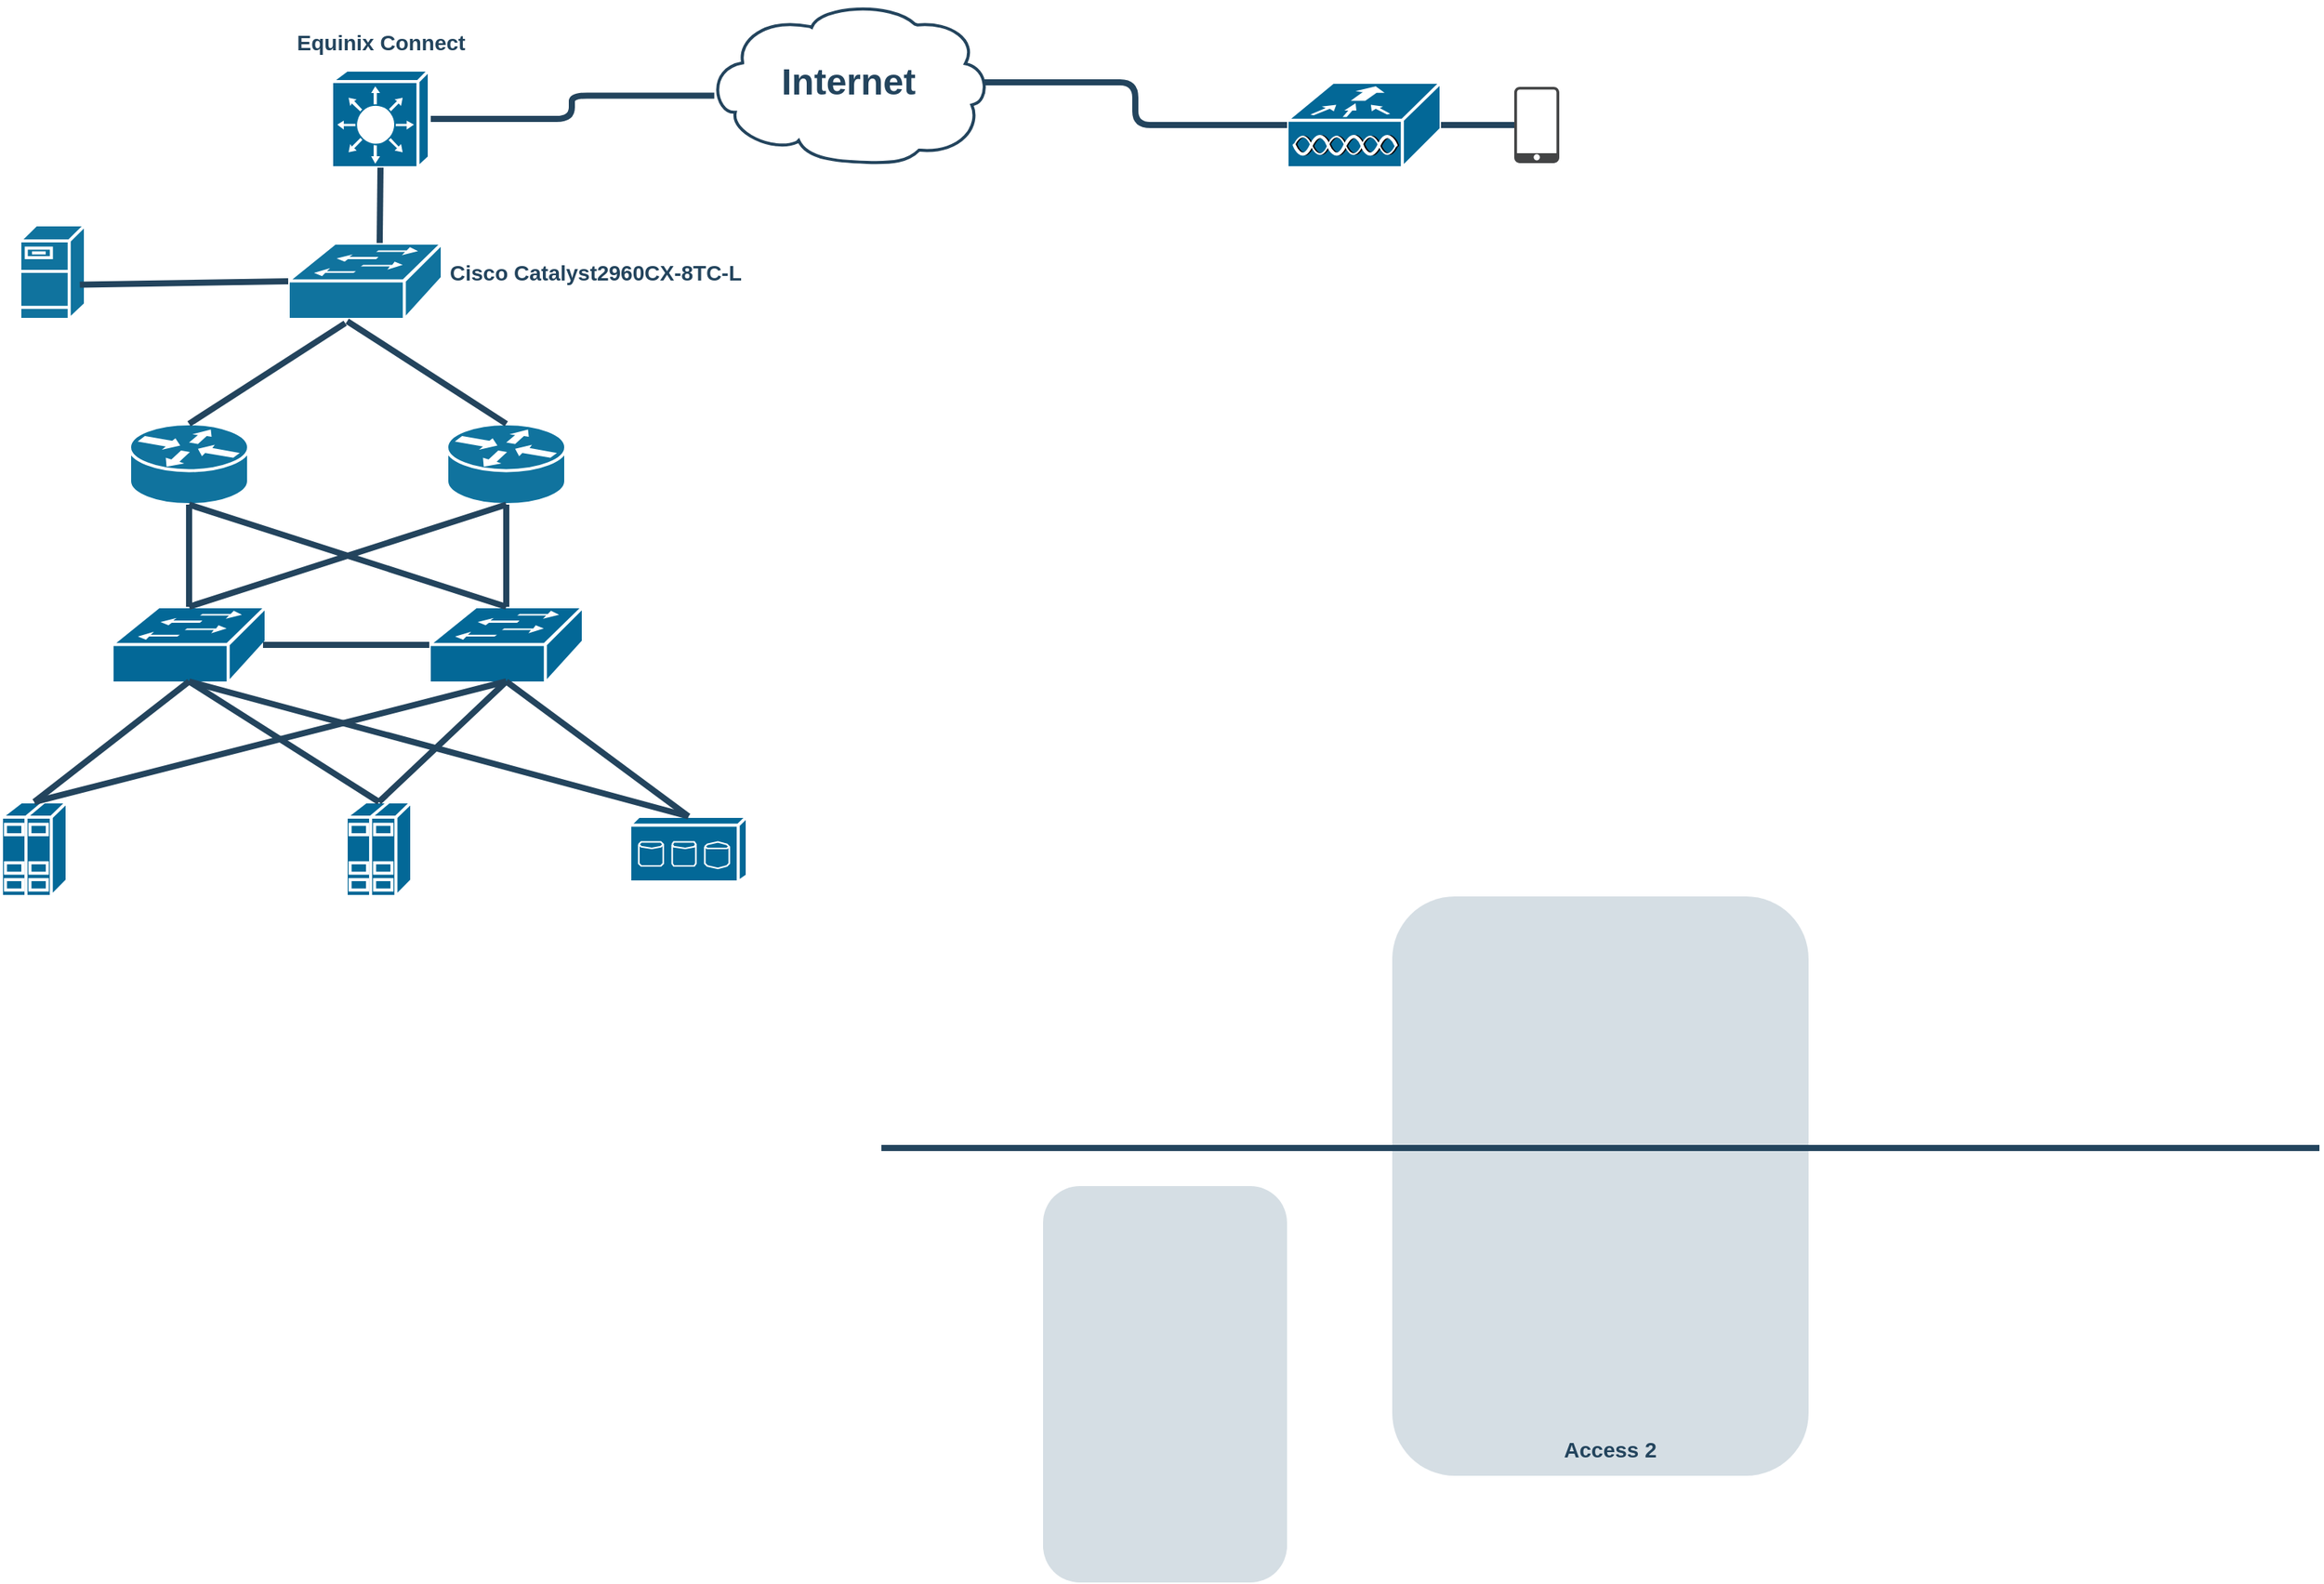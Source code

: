 <mxfile version="26.2.14">
  <diagram id="6a731a19-8d31-9384-78a2-239565b7b9f0" name="Page-1">
    <mxGraphModel dx="2066" dy="1137" grid="1" gridSize="10" guides="1" tooltips="1" connect="1" arrows="1" fold="1" page="1" pageScale="1" pageWidth="827" pageHeight="1169" background="none" math="0" shadow="0">
      <root>
        <mxCell id="0" />
        <mxCell id="1" parent="0" />
        <mxCell id="2086" value="" style="rounded=1;whiteSpace=wrap;html=1;strokeColor=none;fillColor=#BAC8D3;fontSize=24;fontColor=#23445D;align=center;opacity=60;" parent="1" vertex="1">
          <mxGeometry x="1241" y="850" width="160" height="260" as="geometry" />
        </mxCell>
        <mxCell id="2089" value="" style="rounded=1;whiteSpace=wrap;html=1;strokeColor=none;fillColor=#BAC8D3;fontSize=24;fontColor=#23445D;align=center;opacity=60;" parent="1" vertex="1">
          <mxGeometry x="1470" y="660" width="273" height="380" as="geometry" />
        </mxCell>
        <mxCell id="2109" value="Internet" style="shape=mxgraph.cisco.storage.cloud;html=1;dashed=0;strokeColor=#23445D;fillColor=#ffffff;strokeWidth=2;fontFamily=Helvetica;fontSize=24;fontColor=#23445D;align=center;fontStyle=1" parent="1" vertex="1">
          <mxGeometry x="1020" y="73" width="186" height="106" as="geometry" />
        </mxCell>
        <mxCell id="2134" value="" style="shape=mxgraph.cisco.routers.router;html=1;dashed=0;fillColor=#10739E;strokeColor=#ffffff;strokeWidth=2;verticalLabelPosition=bottom;verticalAlign=top;fontFamily=Helvetica;fontSize=36;fontColor=#FFB366" parent="1" vertex="1">
          <mxGeometry x="642" y="350" width="78" height="53" as="geometry" />
        </mxCell>
        <mxCell id="2138" value="" style="shape=mxgraph.cisco.routers.router;html=1;dashed=0;fillColor=#10739E;strokeColor=#ffffff;strokeWidth=2;verticalLabelPosition=bottom;verticalAlign=top;fontFamily=Helvetica;fontSize=36;fontColor=#FFB366" parent="1" vertex="1">
          <mxGeometry x="850" y="350" width="78" height="53" as="geometry" />
        </mxCell>
        <mxCell id="2154" value="" style="line;html=1;strokeColor=#23445D;" parent="1" vertex="1">
          <mxGeometry x="1135" y="820" width="943" height="10" as="geometry" />
        </mxCell>
        <mxCell id="2163" value="" style="edgeStyle=elbowEdgeStyle;elbow=horizontal;endArrow=none;html=1;strokeColor=#23445D;endFill=0;strokeWidth=4;rounded=1;exitX=1;exitY=0.5;exitDx=0;exitDy=0;exitPerimeter=0;entryX=0.029;entryY=0.582;entryDx=0;entryDy=0;entryPerimeter=0;" parent="1" source="QWuc4iYJcbe0LNEVUwJk-2259" edge="1" target="2109">
          <mxGeometry width="100" height="100" relative="1" as="geometry">
            <mxPoint x="894.22" y="146.92" as="sourcePoint" />
            <mxPoint x="939.498" y="182.003" as="targetPoint" />
          </mxGeometry>
        </mxCell>
        <mxCell id="2230" value="Access 2" style="rounded=1;whiteSpace=wrap;html=1;strokeColor=none;fillColor=none;fontSize=14;fontColor=#23445D;align=center;fontStyle=1" parent="1" vertex="1">
          <mxGeometry x="1565" y="1013" width="96" height="19" as="geometry" />
        </mxCell>
        <mxCell id="2257" style="edgeStyle=orthogonalEdgeStyle;curved=1;rounded=0;jumpStyle=none;html=1;exitX=0.75;exitY=0;entryX=0.75;entryY=0;shadow=0;labelBackgroundColor=#ffffff;startArrow=none;startFill=0;endArrow=none;endFill=0;endSize=10;jettySize=auto;orthogonalLoop=1;strokeColor=#23445D;strokeWidth=2;fillColor=#F08705;fontFamily=Helvetica;fontSize=25;fontColor=#23445D;align=left;" parent="1" edge="1">
          <mxGeometry relative="1" as="geometry">
            <mxPoint x="1523.75" y="190" as="sourcePoint" />
            <mxPoint x="1523.75" y="190" as="targetPoint" />
          </mxGeometry>
        </mxCell>
        <mxCell id="QWuc4iYJcbe0LNEVUwJk-2257" value="" style="shape=mxgraph.cisco.servers.fileserver;html=1;dashed=0;fillColor=#10739E;strokeColor=#ffffff;strokeWidth=2;verticalLabelPosition=bottom;verticalAlign=top;fontFamily=Helvetica;fontSize=36;fontColor=#FFB366" vertex="1" parent="1">
          <mxGeometry x="570" y="219.5" width="43" height="62" as="geometry" />
        </mxCell>
        <mxCell id="QWuc4iYJcbe0LNEVUwJk-2258" value="" style="shape=mxgraph.cisco.switches.workgroup_switch;html=1;dashed=0;fillColor=#10739E;strokeColor=#ffffff;strokeWidth=2;verticalLabelPosition=bottom;verticalAlign=top;fontFamily=Helvetica;fontSize=36;fontColor=#FFB366" vertex="1" parent="1">
          <mxGeometry x="746" y="231.5" width="101" height="50" as="geometry" />
        </mxCell>
        <mxCell id="QWuc4iYJcbe0LNEVUwJk-2259" value="" style="shape=mxgraph.cisco.switches.layer_3_switch;sketch=0;html=1;pointerEvents=1;dashed=0;fillColor=#036897;strokeColor=#ffffff;strokeWidth=2;verticalLabelPosition=bottom;verticalAlign=top;align=center;outlineConnect=0;" vertex="1" parent="1">
          <mxGeometry x="774.5" y="118" width="64" height="64" as="geometry" />
        </mxCell>
        <mxCell id="QWuc4iYJcbe0LNEVUwJk-2260" value="" style="elbow=horizontal;endArrow=none;html=1;strokeColor=#23445D;endFill=0;strokeWidth=4;rounded=1;exitX=0.5;exitY=1;exitDx=0;exitDy=0;exitPerimeter=0;entryX=0.594;entryY=-0.003;entryDx=0;entryDy=0;entryPerimeter=0;" edge="1" parent="1" source="QWuc4iYJcbe0LNEVUwJk-2259" target="QWuc4iYJcbe0LNEVUwJk-2258">
          <mxGeometry width="100" height="100" relative="1" as="geometry">
            <mxPoint x="1007" y="124" as="sourcePoint" />
            <mxPoint x="851" y="154" as="targetPoint" />
          </mxGeometry>
        </mxCell>
        <mxCell id="QWuc4iYJcbe0LNEVUwJk-2261" value="" style="elbow=horizontal;endArrow=none;html=1;strokeColor=#23445D;endFill=0;strokeWidth=4;rounded=1;exitX=0.37;exitY=1.05;exitDx=0;exitDy=0;exitPerimeter=0;entryX=0.5;entryY=0;entryDx=0;entryDy=0;entryPerimeter=0;" edge="1" parent="1" source="QWuc4iYJcbe0LNEVUwJk-2258" target="2134">
          <mxGeometry width="100" height="100" relative="1" as="geometry">
            <mxPoint x="819" y="192" as="sourcePoint" />
            <mxPoint x="816" y="241" as="targetPoint" />
          </mxGeometry>
        </mxCell>
        <mxCell id="QWuc4iYJcbe0LNEVUwJk-2262" value="" style="elbow=horizontal;endArrow=none;html=1;strokeColor=#23445D;endFill=0;strokeWidth=4;rounded=1;exitX=0.383;exitY=1.023;exitDx=0;exitDy=0;exitPerimeter=0;entryX=0.5;entryY=0;entryDx=0;entryDy=0;entryPerimeter=0;" edge="1" parent="1" source="QWuc4iYJcbe0LNEVUwJk-2258" target="2138">
          <mxGeometry width="100" height="100" relative="1" as="geometry">
            <mxPoint x="793" y="294" as="sourcePoint" />
            <mxPoint x="681" y="420" as="targetPoint" />
          </mxGeometry>
        </mxCell>
        <mxCell id="QWuc4iYJcbe0LNEVUwJk-2263" value="" style="shape=mxgraph.cisco.switches.workgroup_switch;sketch=0;html=1;pointerEvents=1;dashed=0;fillColor=#036897;strokeColor=#ffffff;strokeWidth=2;verticalLabelPosition=bottom;verticalAlign=top;align=center;outlineConnect=0;" vertex="1" parent="1">
          <mxGeometry x="838.5" y="470" width="101" height="50" as="geometry" />
        </mxCell>
        <mxCell id="QWuc4iYJcbe0LNEVUwJk-2264" value="" style="shape=mxgraph.cisco.switches.workgroup_switch;sketch=0;html=1;pointerEvents=1;dashed=0;fillColor=#036897;strokeColor=#ffffff;strokeWidth=2;verticalLabelPosition=bottom;verticalAlign=top;align=center;outlineConnect=0;" vertex="1" parent="1">
          <mxGeometry x="630.5" y="470" width="101" height="50" as="geometry" />
        </mxCell>
        <mxCell id="QWuc4iYJcbe0LNEVUwJk-2265" value="" style="elbow=horizontal;endArrow=none;html=1;strokeColor=#23445D;endFill=0;strokeWidth=4;rounded=1;exitX=0.98;exitY=0.5;exitDx=0;exitDy=0;exitPerimeter=0;" edge="1" parent="1" source="QWuc4iYJcbe0LNEVUwJk-2264" target="QWuc4iYJcbe0LNEVUwJk-2263">
          <mxGeometry width="100" height="100" relative="1" as="geometry">
            <mxPoint x="795" y="293" as="sourcePoint" />
            <mxPoint x="899" y="420" as="targetPoint" />
          </mxGeometry>
        </mxCell>
        <mxCell id="QWuc4iYJcbe0LNEVUwJk-2266" value="" style="elbow=horizontal;endArrow=none;html=1;strokeColor=#23445D;endFill=0;strokeWidth=4;rounded=1;exitX=0.5;exitY=1;exitDx=0;exitDy=0;exitPerimeter=0;" edge="1" parent="1" source="2134" target="QWuc4iYJcbe0LNEVUwJk-2264">
          <mxGeometry width="100" height="100" relative="1" as="geometry">
            <mxPoint x="728" y="620" as="sourcePoint" />
            <mxPoint x="870" y="616" as="targetPoint" />
          </mxGeometry>
        </mxCell>
        <mxCell id="QWuc4iYJcbe0LNEVUwJk-2267" value="" style="elbow=horizontal;endArrow=none;html=1;strokeColor=#23445D;endFill=0;strokeWidth=4;rounded=1;exitX=0.5;exitY=1;exitDx=0;exitDy=0;exitPerimeter=0;entryX=0.5;entryY=0;entryDx=0;entryDy=0;entryPerimeter=0;" edge="1" parent="1" source="2134" target="QWuc4iYJcbe0LNEVUwJk-2263">
          <mxGeometry width="100" height="100" relative="1" as="geometry">
            <mxPoint x="681" y="473" as="sourcePoint" />
            <mxPoint x="680" y="595" as="targetPoint" />
          </mxGeometry>
        </mxCell>
        <mxCell id="QWuc4iYJcbe0LNEVUwJk-2269" value="" style="elbow=horizontal;endArrow=none;html=1;strokeColor=#23445D;endFill=0;strokeWidth=4;rounded=1;exitX=0.5;exitY=1;exitDx=0;exitDy=0;exitPerimeter=0;entryX=0.5;entryY=0;entryDx=0;entryDy=0;entryPerimeter=0;" edge="1" parent="1" source="2138" target="QWuc4iYJcbe0LNEVUwJk-2263">
          <mxGeometry width="100" height="100" relative="1" as="geometry">
            <mxPoint x="681" y="473" as="sourcePoint" />
            <mxPoint x="921" y="590" as="targetPoint" />
          </mxGeometry>
        </mxCell>
        <mxCell id="QWuc4iYJcbe0LNEVUwJk-2270" value="" style="elbow=horizontal;endArrow=none;html=1;strokeColor=#23445D;endFill=0;strokeWidth=4;rounded=1;exitX=0.5;exitY=1;exitDx=0;exitDy=0;exitPerimeter=0;entryX=0.5;entryY=0;entryDx=0;entryDy=0;entryPerimeter=0;" edge="1" parent="1" source="2138" target="QWuc4iYJcbe0LNEVUwJk-2264">
          <mxGeometry width="100" height="100" relative="1" as="geometry">
            <mxPoint x="899" y="473" as="sourcePoint" />
            <mxPoint x="931" y="600" as="targetPoint" />
          </mxGeometry>
        </mxCell>
        <mxCell id="QWuc4iYJcbe0LNEVUwJk-2271" value="" style="shape=mxgraph.cisco.servers.standard_host;sketch=0;html=1;pointerEvents=1;dashed=0;fillColor=#036897;strokeColor=#ffffff;strokeWidth=2;verticalLabelPosition=bottom;verticalAlign=top;align=center;outlineConnect=0;" vertex="1" parent="1">
          <mxGeometry x="558" y="598" width="43" height="62" as="geometry" />
        </mxCell>
        <mxCell id="QWuc4iYJcbe0LNEVUwJk-2272" value="" style="shape=mxgraph.cisco.servers.standard_host;sketch=0;html=1;pointerEvents=1;dashed=0;fillColor=#036897;strokeColor=#ffffff;strokeWidth=2;verticalLabelPosition=bottom;verticalAlign=top;align=center;outlineConnect=0;" vertex="1" parent="1">
          <mxGeometry x="784" y="598" width="43" height="62" as="geometry" />
        </mxCell>
        <mxCell id="QWuc4iYJcbe0LNEVUwJk-2273" value="" style="elbow=horizontal;endArrow=none;html=1;strokeColor=#23445D;endFill=0;strokeWidth=4;rounded=1;exitX=0.5;exitY=0.98;exitDx=0;exitDy=0;exitPerimeter=0;entryX=0.5;entryY=0;entryDx=0;entryDy=0;entryPerimeter=0;" edge="1" parent="1" source="QWuc4iYJcbe0LNEVUwJk-2264" target="QWuc4iYJcbe0LNEVUwJk-2271">
          <mxGeometry width="100" height="100" relative="1" as="geometry">
            <mxPoint x="899" y="413" as="sourcePoint" />
            <mxPoint x="691" y="480" as="targetPoint" />
          </mxGeometry>
        </mxCell>
        <mxCell id="QWuc4iYJcbe0LNEVUwJk-2277" value="" style="elbow=horizontal;endArrow=none;html=1;strokeColor=#23445D;endFill=0;strokeWidth=4;rounded=1;entryX=0.5;entryY=0;entryDx=0;entryDy=0;entryPerimeter=0;exitX=0.5;exitY=0.98;exitDx=0;exitDy=0;exitPerimeter=0;" edge="1" parent="1" source="QWuc4iYJcbe0LNEVUwJk-2264" target="QWuc4iYJcbe0LNEVUwJk-2272">
          <mxGeometry width="100" height="100" relative="1" as="geometry">
            <mxPoint x="680" y="540" as="sourcePoint" />
            <mxPoint x="721" y="638" as="targetPoint" />
          </mxGeometry>
        </mxCell>
        <mxCell id="QWuc4iYJcbe0LNEVUwJk-2278" value="" style="elbow=horizontal;endArrow=none;html=1;strokeColor=#23445D;endFill=0;strokeWidth=4;rounded=1;entryX=0.5;entryY=0;entryDx=0;entryDy=0;entryPerimeter=0;exitX=0.5;exitY=0.98;exitDx=0;exitDy=0;exitPerimeter=0;" edge="1" parent="1" source="QWuc4iYJcbe0LNEVUwJk-2263" target="QWuc4iYJcbe0LNEVUwJk-2272">
          <mxGeometry width="100" height="100" relative="1" as="geometry">
            <mxPoint x="691" y="529" as="sourcePoint" />
            <mxPoint x="902" y="608" as="targetPoint" />
          </mxGeometry>
        </mxCell>
        <mxCell id="QWuc4iYJcbe0LNEVUwJk-2279" value="" style="elbow=horizontal;endArrow=none;html=1;strokeColor=#23445D;endFill=0;strokeWidth=4;rounded=1;exitX=0.5;exitY=0.98;exitDx=0;exitDy=0;exitPerimeter=0;entryX=0.5;entryY=0;entryDx=0;entryDy=0;entryPerimeter=0;" edge="1" parent="1" source="QWuc4iYJcbe0LNEVUwJk-2263" target="QWuc4iYJcbe0LNEVUwJk-2271">
          <mxGeometry width="100" height="100" relative="1" as="geometry">
            <mxPoint x="899" y="529" as="sourcePoint" />
            <mxPoint x="810" y="640" as="targetPoint" />
          </mxGeometry>
        </mxCell>
        <mxCell id="QWuc4iYJcbe0LNEVUwJk-2282" value="" style="shape=mxgraph.cisco.storage.fc_storage;sketch=0;html=1;pointerEvents=1;dashed=0;fillColor=#036897;strokeColor=#ffffff;strokeWidth=2;verticalLabelPosition=bottom;verticalAlign=top;align=center;outlineConnect=0;" vertex="1" parent="1">
          <mxGeometry x="970" y="607.5" width="77" height="43" as="geometry" />
        </mxCell>
        <mxCell id="QWuc4iYJcbe0LNEVUwJk-2283" value="" style="elbow=horizontal;endArrow=none;html=1;strokeColor=#23445D;endFill=0;strokeWidth=4;rounded=1;entryX=0.5;entryY=0;entryDx=0;entryDy=0;entryPerimeter=0;exitX=0.5;exitY=0.98;exitDx=0;exitDy=0;exitPerimeter=0;" edge="1" parent="1" source="QWuc4iYJcbe0LNEVUwJk-2264" target="QWuc4iYJcbe0LNEVUwJk-2282">
          <mxGeometry width="100" height="100" relative="1" as="geometry">
            <mxPoint x="691" y="529" as="sourcePoint" />
            <mxPoint x="902" y="608" as="targetPoint" />
          </mxGeometry>
        </mxCell>
        <mxCell id="QWuc4iYJcbe0LNEVUwJk-2284" value="" style="elbow=horizontal;endArrow=none;html=1;strokeColor=#23445D;endFill=0;strokeWidth=4;rounded=1;entryX=0.5;entryY=0;entryDx=0;entryDy=0;entryPerimeter=0;exitX=0.5;exitY=0.98;exitDx=0;exitDy=0;exitPerimeter=0;" edge="1" parent="1" source="QWuc4iYJcbe0LNEVUwJk-2263" target="QWuc4iYJcbe0LNEVUwJk-2282">
          <mxGeometry width="100" height="100" relative="1" as="geometry">
            <mxPoint x="691" y="529" as="sourcePoint" />
            <mxPoint x="1049" y="618" as="targetPoint" />
          </mxGeometry>
        </mxCell>
        <mxCell id="QWuc4iYJcbe0LNEVUwJk-2285" value="" style="shape=mxgraph.cisco.wireless.wlan_controller;sketch=0;html=1;pointerEvents=1;dashed=0;fillColor=#036897;strokeColor=#ffffff;strokeWidth=2;verticalLabelPosition=bottom;verticalAlign=top;align=center;outlineConnect=0;" vertex="1" parent="1">
          <mxGeometry x="1401" y="126" width="101" height="56" as="geometry" />
        </mxCell>
        <mxCell id="QWuc4iYJcbe0LNEVUwJk-2286" value="" style="elbow=horizontal;endArrow=none;html=1;strokeColor=#23445D;endFill=0;strokeWidth=4;rounded=1;exitX=0;exitY=0.5;exitDx=0;exitDy=0;exitPerimeter=0;entryX=0.915;entryY=0.634;entryDx=0;entryDy=0;entryPerimeter=0;" edge="1" parent="1" source="QWuc4iYJcbe0LNEVUwJk-2258" target="QWuc4iYJcbe0LNEVUwJk-2257">
          <mxGeometry width="100" height="100" relative="1" as="geometry">
            <mxPoint x="1007" y="124" as="sourcePoint" />
            <mxPoint x="851" y="154" as="targetPoint" />
          </mxGeometry>
        </mxCell>
        <mxCell id="QWuc4iYJcbe0LNEVUwJk-2287" value="" style="edgeStyle=elbowEdgeStyle;elbow=horizontal;endArrow=none;html=1;strokeColor=#23445D;endFill=0;strokeWidth=4;rounded=1;entryX=0;entryY=0.5;entryDx=0;entryDy=0;entryPerimeter=0;exitX=0.98;exitY=0.5;exitDx=0;exitDy=0;exitPerimeter=0;" edge="1" parent="1" source="2109" target="QWuc4iYJcbe0LNEVUwJk-2285">
          <mxGeometry width="100" height="100" relative="1" as="geometry">
            <mxPoint x="1170" y="114" as="sourcePoint" />
            <mxPoint x="1270" y="280" as="targetPoint" />
          </mxGeometry>
        </mxCell>
        <mxCell id="QWuc4iYJcbe0LNEVUwJk-2288" value="" style="sketch=0;pointerEvents=1;shadow=0;dashed=0;html=1;strokeColor=none;fillColor=#434445;aspect=fixed;labelPosition=center;verticalLabelPosition=bottom;verticalAlign=top;align=center;outlineConnect=0;shape=mxgraph.vvd.phone;" vertex="1" parent="1">
          <mxGeometry x="1550" y="129" width="29.5" height="50" as="geometry" />
        </mxCell>
        <mxCell id="QWuc4iYJcbe0LNEVUwJk-2289" value="" style="elbow=horizontal;endArrow=none;html=1;strokeColor=#23445D;endFill=0;strokeWidth=4;rounded=1;exitX=1;exitY=0.5;exitDx=0;exitDy=0;exitPerimeter=0;" edge="1" parent="1" source="QWuc4iYJcbe0LNEVUwJk-2285" target="QWuc4iYJcbe0LNEVUwJk-2288">
          <mxGeometry width="100" height="100" relative="1" as="geometry">
            <mxPoint x="1410" y="230" as="sourcePoint" />
            <mxPoint x="1550" y="170" as="targetPoint" />
          </mxGeometry>
        </mxCell>
        <mxCell id="QWuc4iYJcbe0LNEVUwJk-2290" value="&lt;font color=&quot;#23445d&quot;&gt;Equinix Connect&lt;/font&gt;" style="rounded=1;whiteSpace=wrap;html=1;strokeColor=none;fillColor=none;fontSize=14;fontColor=#742B21;align=center;fontStyle=1" vertex="1" parent="1">
          <mxGeometry x="691.5" y="90" width="230" height="19" as="geometry" />
        </mxCell>
        <mxCell id="QWuc4iYJcbe0LNEVUwJk-2291" value="&lt;div&gt;&lt;font color=&quot;#23445d&quot;&gt;Cisco Catalyst2960CX-8TC-L&lt;/font&gt;&lt;/div&gt;" style="rounded=1;whiteSpace=wrap;html=1;strokeColor=none;fillColor=none;fontSize=14;fontColor=#742B21;align=left;fontStyle=1" vertex="1" parent="1">
          <mxGeometry x="850" y="241" width="200" height="19" as="geometry" />
        </mxCell>
      </root>
    </mxGraphModel>
  </diagram>
</mxfile>
